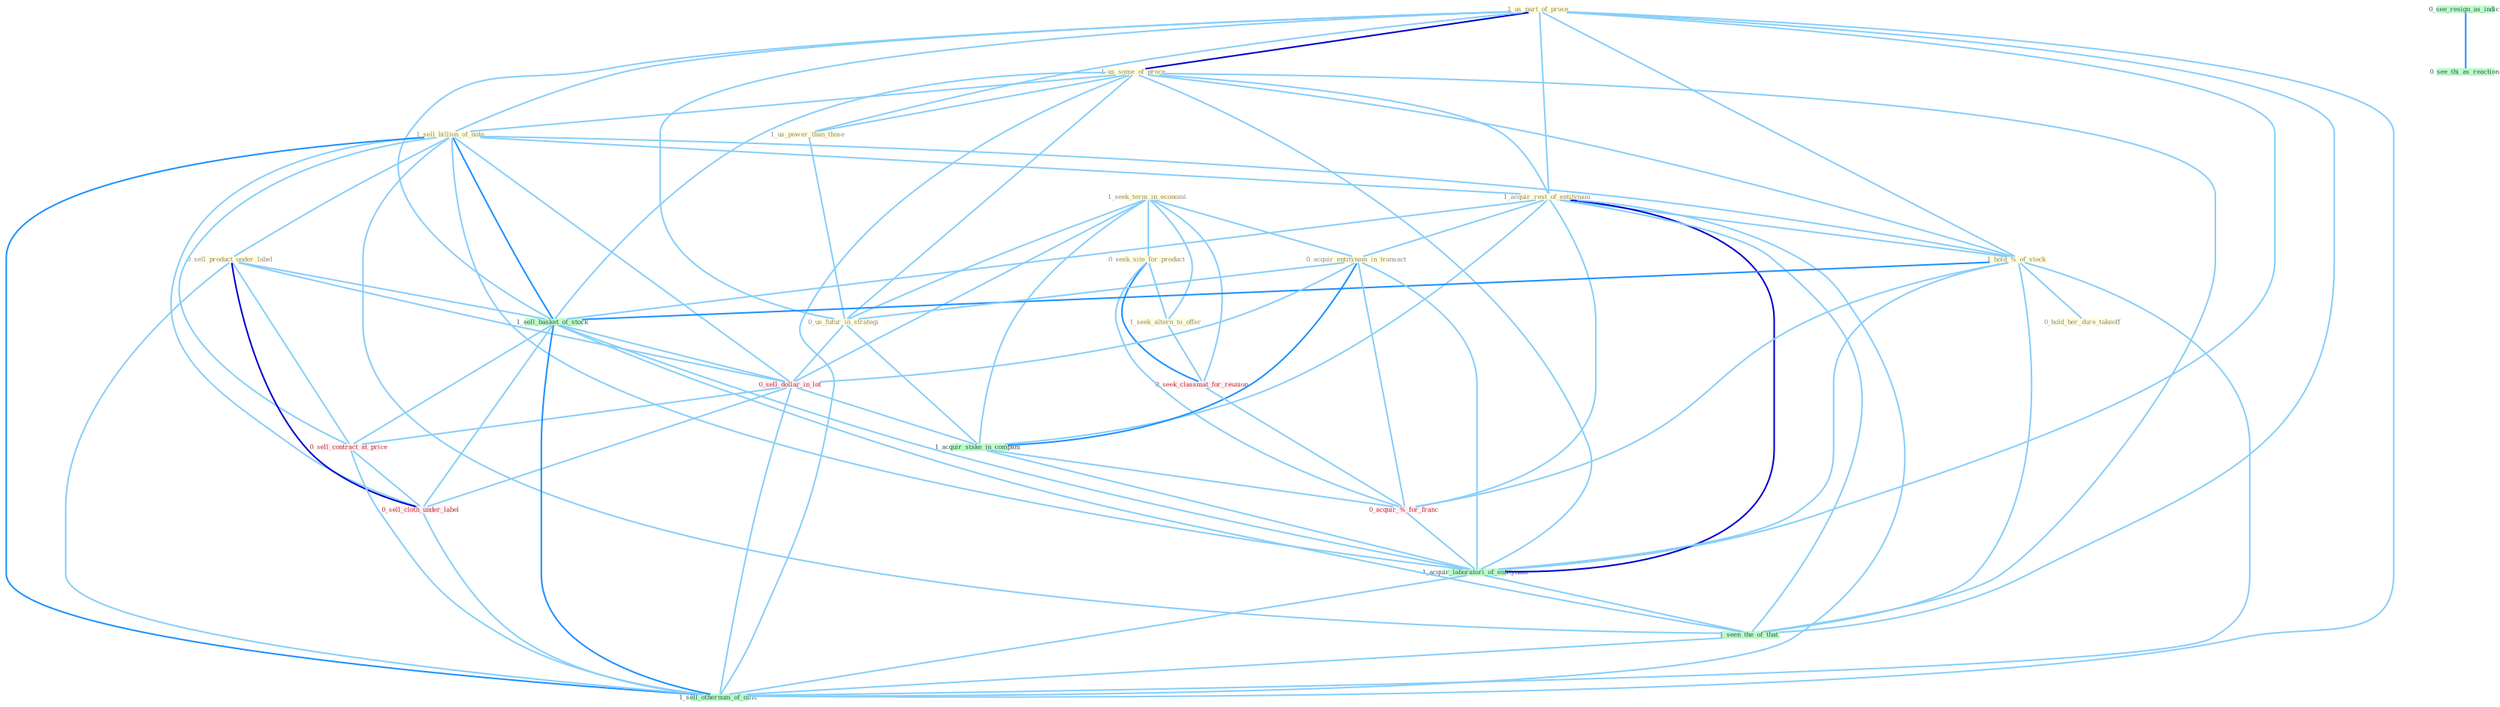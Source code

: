 Graph G{ 
    node
    [shape=polygon,style=filled,width=.5,height=.06,color="#BDFCC9",fixedsize=true,fontsize=4,
    fontcolor="#2f4f4f"];
    {node
    [color="#ffffe0", fontcolor="#8b7d6b"] "1_seek_term_in_economi " "1_us_part_of_proce " "1_us_some_of_proce " "0_seek_site_for_product " "1_seek_altern_to_offer " "1_us_power_than_those " "1_sell_billion_of_note " "1_acquir_rest_of_entitynam " "1_hold_%_of_stock " "0_hold_her_dure_takeoff " "0_acquir_entitynam_in_transact " "0_sell_product_under_label " "0_us_futur_in_strategi "}
{node [color="#fff0f5", fontcolor="#b22222"] "0_seek_classmat_for_reunion " "0_sell_dollar_in_lot " "0_acquir_%_for_franc " "0_sell_contract_at_price " "0_sell_cloth_under_label "}
edge [color="#B0E2FF"];

	"1_seek_term_in_economi " -- "0_seek_site_for_product " [w="1", color="#87cefa" ];
	"1_seek_term_in_economi " -- "1_seek_altern_to_offer " [w="1", color="#87cefa" ];
	"1_seek_term_in_economi " -- "0_acquir_entitynam_in_transact " [w="1", color="#87cefa" ];
	"1_seek_term_in_economi " -- "0_us_futur_in_strategi " [w="1", color="#87cefa" ];
	"1_seek_term_in_economi " -- "0_seek_classmat_for_reunion " [w="1", color="#87cefa" ];
	"1_seek_term_in_economi " -- "0_sell_dollar_in_lot " [w="1", color="#87cefa" ];
	"1_seek_term_in_economi " -- "1_acquir_stake_in_compani " [w="1", color="#87cefa" ];
	"1_us_part_of_proce " -- "1_us_some_of_proce " [w="3", color="#0000cd" , len=0.6];
	"1_us_part_of_proce " -- "1_us_power_than_those " [w="1", color="#87cefa" ];
	"1_us_part_of_proce " -- "1_sell_billion_of_note " [w="1", color="#87cefa" ];
	"1_us_part_of_proce " -- "1_acquir_rest_of_entitynam " [w="1", color="#87cefa" ];
	"1_us_part_of_proce " -- "1_hold_%_of_stock " [w="1", color="#87cefa" ];
	"1_us_part_of_proce " -- "0_us_futur_in_strategi " [w="1", color="#87cefa" ];
	"1_us_part_of_proce " -- "1_sell_basket_of_stock " [w="1", color="#87cefa" ];
	"1_us_part_of_proce " -- "1_acquir_laboratori_of_entitynam " [w="1", color="#87cefa" ];
	"1_us_part_of_proce " -- "1_seen_the_of_that " [w="1", color="#87cefa" ];
	"1_us_part_of_proce " -- "1_sell_othernum_of_offic " [w="1", color="#87cefa" ];
	"1_us_some_of_proce " -- "1_us_power_than_those " [w="1", color="#87cefa" ];
	"1_us_some_of_proce " -- "1_sell_billion_of_note " [w="1", color="#87cefa" ];
	"1_us_some_of_proce " -- "1_acquir_rest_of_entitynam " [w="1", color="#87cefa" ];
	"1_us_some_of_proce " -- "1_hold_%_of_stock " [w="1", color="#87cefa" ];
	"1_us_some_of_proce " -- "0_us_futur_in_strategi " [w="1", color="#87cefa" ];
	"1_us_some_of_proce " -- "1_sell_basket_of_stock " [w="1", color="#87cefa" ];
	"1_us_some_of_proce " -- "1_acquir_laboratori_of_entitynam " [w="1", color="#87cefa" ];
	"1_us_some_of_proce " -- "1_seen_the_of_that " [w="1", color="#87cefa" ];
	"1_us_some_of_proce " -- "1_sell_othernum_of_offic " [w="1", color="#87cefa" ];
	"0_seek_site_for_product " -- "1_seek_altern_to_offer " [w="1", color="#87cefa" ];
	"0_seek_site_for_product " -- "0_seek_classmat_for_reunion " [w="2", color="#1e90ff" , len=0.8];
	"0_seek_site_for_product " -- "0_acquir_%_for_franc " [w="1", color="#87cefa" ];
	"1_seek_altern_to_offer " -- "0_seek_classmat_for_reunion " [w="1", color="#87cefa" ];
	"1_us_power_than_those " -- "0_us_futur_in_strategi " [w="1", color="#87cefa" ];
	"1_sell_billion_of_note " -- "1_acquir_rest_of_entitynam " [w="1", color="#87cefa" ];
	"1_sell_billion_of_note " -- "1_hold_%_of_stock " [w="1", color="#87cefa" ];
	"1_sell_billion_of_note " -- "0_sell_product_under_label " [w="1", color="#87cefa" ];
	"1_sell_billion_of_note " -- "1_sell_basket_of_stock " [w="2", color="#1e90ff" , len=0.8];
	"1_sell_billion_of_note " -- "0_sell_dollar_in_lot " [w="1", color="#87cefa" ];
	"1_sell_billion_of_note " -- "0_sell_contract_at_price " [w="1", color="#87cefa" ];
	"1_sell_billion_of_note " -- "1_acquir_laboratori_of_entitynam " [w="1", color="#87cefa" ];
	"1_sell_billion_of_note " -- "0_sell_cloth_under_label " [w="1", color="#87cefa" ];
	"1_sell_billion_of_note " -- "1_seen_the_of_that " [w="1", color="#87cefa" ];
	"1_sell_billion_of_note " -- "1_sell_othernum_of_offic " [w="2", color="#1e90ff" , len=0.8];
	"1_acquir_rest_of_entitynam " -- "1_hold_%_of_stock " [w="1", color="#87cefa" ];
	"1_acquir_rest_of_entitynam " -- "0_acquir_entitynam_in_transact " [w="1", color="#87cefa" ];
	"1_acquir_rest_of_entitynam " -- "1_sell_basket_of_stock " [w="1", color="#87cefa" ];
	"1_acquir_rest_of_entitynam " -- "1_acquir_stake_in_compani " [w="1", color="#87cefa" ];
	"1_acquir_rest_of_entitynam " -- "0_acquir_%_for_franc " [w="1", color="#87cefa" ];
	"1_acquir_rest_of_entitynam " -- "1_acquir_laboratori_of_entitynam " [w="3", color="#0000cd" , len=0.6];
	"1_acquir_rest_of_entitynam " -- "1_seen_the_of_that " [w="1", color="#87cefa" ];
	"1_acquir_rest_of_entitynam " -- "1_sell_othernum_of_offic " [w="1", color="#87cefa" ];
	"1_hold_%_of_stock " -- "0_hold_her_dure_takeoff " [w="1", color="#87cefa" ];
	"1_hold_%_of_stock " -- "1_sell_basket_of_stock " [w="2", color="#1e90ff" , len=0.8];
	"1_hold_%_of_stock " -- "0_acquir_%_for_franc " [w="1", color="#87cefa" ];
	"1_hold_%_of_stock " -- "1_acquir_laboratori_of_entitynam " [w="1", color="#87cefa" ];
	"1_hold_%_of_stock " -- "1_seen_the_of_that " [w="1", color="#87cefa" ];
	"1_hold_%_of_stock " -- "1_sell_othernum_of_offic " [w="1", color="#87cefa" ];
	"0_acquir_entitynam_in_transact " -- "0_us_futur_in_strategi " [w="1", color="#87cefa" ];
	"0_acquir_entitynam_in_transact " -- "0_sell_dollar_in_lot " [w="1", color="#87cefa" ];
	"0_acquir_entitynam_in_transact " -- "1_acquir_stake_in_compani " [w="2", color="#1e90ff" , len=0.8];
	"0_acquir_entitynam_in_transact " -- "0_acquir_%_for_franc " [w="1", color="#87cefa" ];
	"0_acquir_entitynam_in_transact " -- "1_acquir_laboratori_of_entitynam " [w="1", color="#87cefa" ];
	"0_sell_product_under_label " -- "1_sell_basket_of_stock " [w="1", color="#87cefa" ];
	"0_sell_product_under_label " -- "0_sell_dollar_in_lot " [w="1", color="#87cefa" ];
	"0_sell_product_under_label " -- "0_sell_contract_at_price " [w="1", color="#87cefa" ];
	"0_sell_product_under_label " -- "0_sell_cloth_under_label " [w="3", color="#0000cd" , len=0.6];
	"0_sell_product_under_label " -- "1_sell_othernum_of_offic " [w="1", color="#87cefa" ];
	"0_us_futur_in_strategi " -- "0_sell_dollar_in_lot " [w="1", color="#87cefa" ];
	"0_us_futur_in_strategi " -- "1_acquir_stake_in_compani " [w="1", color="#87cefa" ];
	"0_seek_classmat_for_reunion " -- "0_acquir_%_for_franc " [w="1", color="#87cefa" ];
	"1_sell_basket_of_stock " -- "0_sell_dollar_in_lot " [w="1", color="#87cefa" ];
	"1_sell_basket_of_stock " -- "0_sell_contract_at_price " [w="1", color="#87cefa" ];
	"1_sell_basket_of_stock " -- "1_acquir_laboratori_of_entitynam " [w="1", color="#87cefa" ];
	"1_sell_basket_of_stock " -- "0_sell_cloth_under_label " [w="1", color="#87cefa" ];
	"1_sell_basket_of_stock " -- "1_seen_the_of_that " [w="1", color="#87cefa" ];
	"1_sell_basket_of_stock " -- "1_sell_othernum_of_offic " [w="2", color="#1e90ff" , len=0.8];
	"0_sell_dollar_in_lot " -- "1_acquir_stake_in_compani " [w="1", color="#87cefa" ];
	"0_sell_dollar_in_lot " -- "0_sell_contract_at_price " [w="1", color="#87cefa" ];
	"0_sell_dollar_in_lot " -- "0_sell_cloth_under_label " [w="1", color="#87cefa" ];
	"0_sell_dollar_in_lot " -- "1_sell_othernum_of_offic " [w="1", color="#87cefa" ];
	"0_see_resign_as_indic " -- "0_see_thi_as_reaction " [w="2", color="#1e90ff" , len=0.8];
	"1_acquir_stake_in_compani " -- "0_acquir_%_for_franc " [w="1", color="#87cefa" ];
	"1_acquir_stake_in_compani " -- "1_acquir_laboratori_of_entitynam " [w="1", color="#87cefa" ];
	"0_acquir_%_for_franc " -- "1_acquir_laboratori_of_entitynam " [w="1", color="#87cefa" ];
	"0_sell_contract_at_price " -- "0_sell_cloth_under_label " [w="1", color="#87cefa" ];
	"0_sell_contract_at_price " -- "1_sell_othernum_of_offic " [w="1", color="#87cefa" ];
	"1_acquir_laboratori_of_entitynam " -- "1_seen_the_of_that " [w="1", color="#87cefa" ];
	"1_acquir_laboratori_of_entitynam " -- "1_sell_othernum_of_offic " [w="1", color="#87cefa" ];
	"0_sell_cloth_under_label " -- "1_sell_othernum_of_offic " [w="1", color="#87cefa" ];
	"1_seen_the_of_that " -- "1_sell_othernum_of_offic " [w="1", color="#87cefa" ];
}
